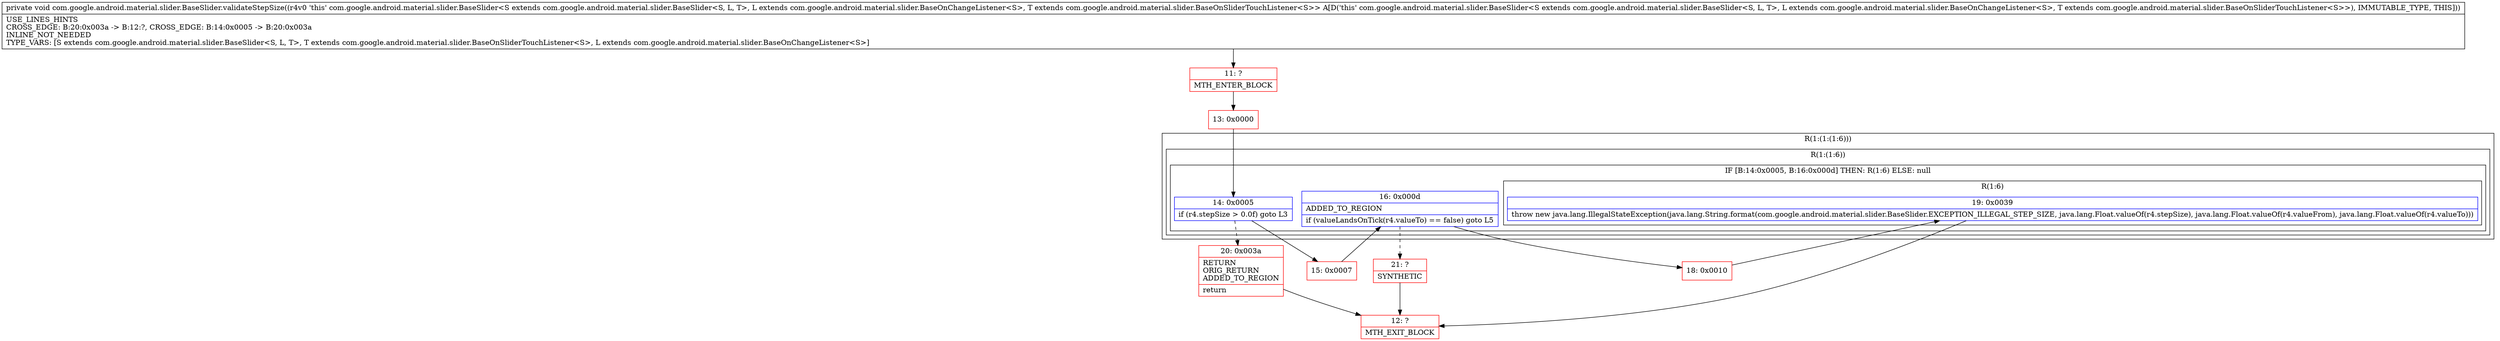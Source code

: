 digraph "CFG forcom.google.android.material.slider.BaseSlider.validateStepSize()V" {
subgraph cluster_Region_1373393129 {
label = "R(1:(1:(1:6)))";
node [shape=record,color=blue];
subgraph cluster_Region_524355230 {
label = "R(1:(1:6))";
node [shape=record,color=blue];
subgraph cluster_IfRegion_529779618 {
label = "IF [B:14:0x0005, B:16:0x000d] THEN: R(1:6) ELSE: null";
node [shape=record,color=blue];
Node_14 [shape=record,label="{14\:\ 0x0005|if (r4.stepSize \> 0.0f) goto L3\l}"];
Node_16 [shape=record,label="{16\:\ 0x000d|ADDED_TO_REGION\l|if (valueLandsOnTick(r4.valueTo) == false) goto L5\l}"];
subgraph cluster_Region_2026597783 {
label = "R(1:6)";
node [shape=record,color=blue];
Node_19 [shape=record,label="{19\:\ 0x0039|throw new java.lang.IllegalStateException(java.lang.String.format(com.google.android.material.slider.BaseSlider.EXCEPTION_ILLEGAL_STEP_SIZE, java.lang.Float.valueOf(r4.stepSize), java.lang.Float.valueOf(r4.valueFrom), java.lang.Float.valueOf(r4.valueTo)))\l}"];
}
}
}
}
Node_11 [shape=record,color=red,label="{11\:\ ?|MTH_ENTER_BLOCK\l}"];
Node_13 [shape=record,color=red,label="{13\:\ 0x0000}"];
Node_15 [shape=record,color=red,label="{15\:\ 0x0007}"];
Node_18 [shape=record,color=red,label="{18\:\ 0x0010}"];
Node_12 [shape=record,color=red,label="{12\:\ ?|MTH_EXIT_BLOCK\l}"];
Node_21 [shape=record,color=red,label="{21\:\ ?|SYNTHETIC\l}"];
Node_20 [shape=record,color=red,label="{20\:\ 0x003a|RETURN\lORIG_RETURN\lADDED_TO_REGION\l|return\l}"];
MethodNode[shape=record,label="{private void com.google.android.material.slider.BaseSlider.validateStepSize((r4v0 'this' com.google.android.material.slider.BaseSlider\<S extends com.google.android.material.slider.BaseSlider\<S, L, T\>, L extends com.google.android.material.slider.BaseOnChangeListener\<S\>, T extends com.google.android.material.slider.BaseOnSliderTouchListener\<S\>\> A[D('this' com.google.android.material.slider.BaseSlider\<S extends com.google.android.material.slider.BaseSlider\<S, L, T\>, L extends com.google.android.material.slider.BaseOnChangeListener\<S\>, T extends com.google.android.material.slider.BaseOnSliderTouchListener\<S\>\>), IMMUTABLE_TYPE, THIS]))  | USE_LINES_HINTS\lCROSS_EDGE: B:20:0x003a \-\> B:12:?, CROSS_EDGE: B:14:0x0005 \-\> B:20:0x003a\lINLINE_NOT_NEEDED\lTYPE_VARS: [S extends com.google.android.material.slider.BaseSlider\<S, L, T\>, T extends com.google.android.material.slider.BaseOnSliderTouchListener\<S\>, L extends com.google.android.material.slider.BaseOnChangeListener\<S\>]\l}"];
MethodNode -> Node_11;Node_14 -> Node_15;
Node_14 -> Node_20[style=dashed];
Node_16 -> Node_18;
Node_16 -> Node_21[style=dashed];
Node_19 -> Node_12;
Node_11 -> Node_13;
Node_13 -> Node_14;
Node_15 -> Node_16;
Node_18 -> Node_19;
Node_21 -> Node_12;
Node_20 -> Node_12;
}

